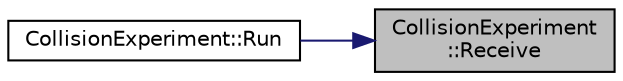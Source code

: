 digraph "CollisionExperiment::Receive"
{
 // LATEX_PDF_SIZE
  edge [fontname="Helvetica",fontsize="10",labelfontname="Helvetica",labelfontsize="10"];
  node [fontname="Helvetica",fontsize="10",shape=record];
  rankdir="RL";
  Node1 [label="CollisionExperiment\l::Receive",height=0.2,width=0.4,color="black", fillcolor="grey75", style="filled", fontcolor="black",tooltip="Receive function."];
  Node1 -> Node2 [dir="back",color="midnightblue",fontsize="10",style="solid",fontname="Helvetica"];
  Node2 [label="CollisionExperiment::Run",height=0.2,width=0.4,color="black", fillcolor="white", style="filled",URL="$class_collision_experiment.html#ac198174601167b9d057c99f1f8071dd0",tooltip="Run function."];
}
